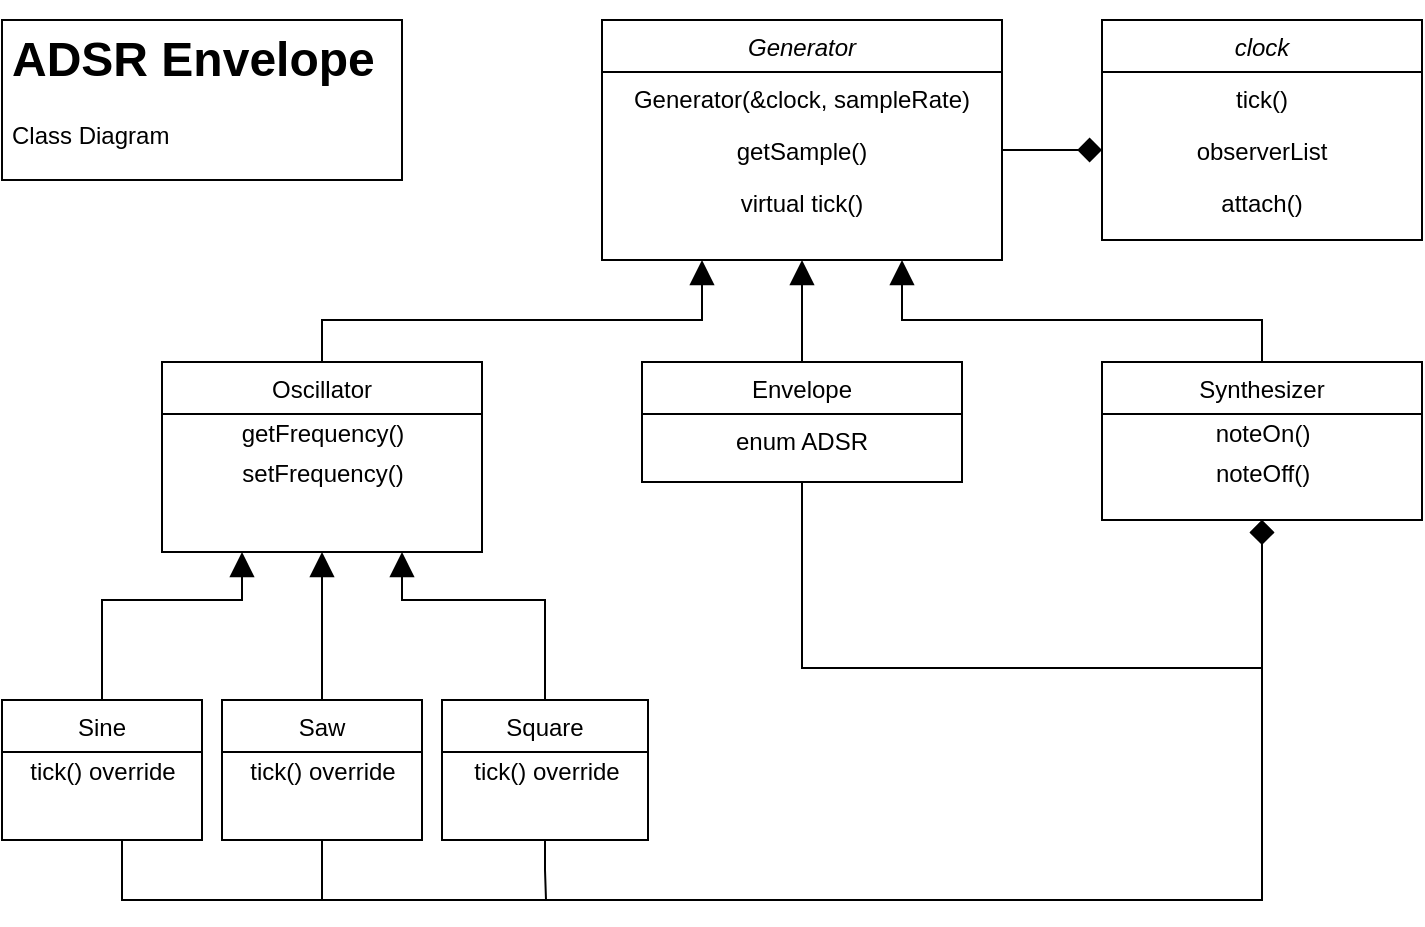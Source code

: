 <mxfile version="14.6.13" type="device"><diagram id="C5RBs43oDa-KdzZeNtuy" name="Class Diagram"><mxGraphModel dx="1884" dy="635" grid="1" gridSize="10" guides="1" tooltips="1" connect="1" arrows="1" fold="1" page="1" pageScale="1" pageWidth="827" pageHeight="1169" math="0" shadow="0"><root><mxCell id="WIyWlLk6GJQsqaUBKTNV-0"/><mxCell id="WIyWlLk6GJQsqaUBKTNV-1" parent="WIyWlLk6GJQsqaUBKTNV-0"/><mxCell id="zkfFHV4jXpPFQw0GAbJ--0" value="Generator" style="swimlane;fontStyle=2;align=center;verticalAlign=top;childLayout=stackLayout;horizontal=1;startSize=26;horizontalStack=0;resizeParent=1;resizeLast=0;collapsible=1;marginBottom=0;rounded=0;shadow=0;strokeWidth=1;" parent="WIyWlLk6GJQsqaUBKTNV-1" vertex="1"><mxGeometry x="-500" y="80" width="200" height="120" as="geometry"><mxRectangle x="230" y="140" width="160" height="26" as="alternateBounds"/></mxGeometry></mxCell><mxCell id="4gD0ttSfGljEJrjNEyOQ-5" value="Generator(&amp;clock, sampleRate)" style="text;align=center;verticalAlign=top;spacingLeft=4;spacingRight=4;overflow=hidden;rotatable=0;points=[[0,0.5],[1,0.5]];portConstraint=eastwest;rounded=0;shadow=0;html=0;" vertex="1" parent="zkfFHV4jXpPFQw0GAbJ--0"><mxGeometry y="26" width="200" height="26" as="geometry"/></mxCell><mxCell id="zkfFHV4jXpPFQw0GAbJ--1" value="getSample()" style="text;align=center;verticalAlign=top;spacingLeft=4;spacingRight=4;overflow=hidden;rotatable=0;points=[[0,0.5],[1,0.5]];portConstraint=eastwest;" parent="zkfFHV4jXpPFQw0GAbJ--0" vertex="1"><mxGeometry y="52" width="200" height="26" as="geometry"/></mxCell><mxCell id="zkfFHV4jXpPFQw0GAbJ--2" value="virtual tick()" style="text;align=center;verticalAlign=top;spacingLeft=4;spacingRight=4;overflow=hidden;rotatable=0;points=[[0,0.5],[1,0.5]];portConstraint=eastwest;rounded=0;shadow=0;html=0;" parent="zkfFHV4jXpPFQw0GAbJ--0" vertex="1"><mxGeometry y="78" width="200" height="26" as="geometry"/></mxCell><mxCell id="zkfFHV4jXpPFQw0GAbJ--6" value="Oscillator" style="swimlane;fontStyle=0;align=center;verticalAlign=top;childLayout=stackLayout;horizontal=1;startSize=26;horizontalStack=0;resizeParent=1;resizeLast=0;collapsible=1;marginBottom=0;rounded=0;shadow=0;strokeWidth=1;" parent="WIyWlLk6GJQsqaUBKTNV-1" vertex="1"><mxGeometry x="-720" y="251" width="160" height="95" as="geometry"><mxRectangle x="130" y="380" width="160" height="26" as="alternateBounds"/></mxGeometry></mxCell><mxCell id="vnhyQKtgKXLsI2Ojwnc1-0" value="getFrequency()" style="text;html=1;align=center;verticalAlign=middle;resizable=0;points=[];autosize=1;strokeColor=none;" parent="zkfFHV4jXpPFQw0GAbJ--6" vertex="1"><mxGeometry y="26" width="160" height="20" as="geometry"/></mxCell><mxCell id="vnhyQKtgKXLsI2Ojwnc1-2" value="setFrequency()" style="text;html=1;align=center;verticalAlign=middle;resizable=0;points=[];autosize=1;strokeColor=none;" parent="zkfFHV4jXpPFQw0GAbJ--6" vertex="1"><mxGeometry y="46" width="160" height="20" as="geometry"/></mxCell><mxCell id="zkfFHV4jXpPFQw0GAbJ--12" value="" style="endArrow=block;endSize=10;endFill=1;shadow=0;strokeWidth=1;rounded=0;edgeStyle=elbowEdgeStyle;elbow=vertical;entryX=0.25;entryY=1;entryDx=0;entryDy=0;" parent="WIyWlLk6GJQsqaUBKTNV-1" source="zkfFHV4jXpPFQw0GAbJ--6" target="zkfFHV4jXpPFQw0GAbJ--0" edge="1"><mxGeometry width="160" relative="1" as="geometry"><mxPoint x="-560" y="193" as="sourcePoint"/><mxPoint x="-560" y="193" as="targetPoint"/><Array as="points"><mxPoint x="-490" y="230"/></Array></mxGeometry></mxCell><mxCell id="LkwUojIPs13GtEyG_uMS-9" style="edgeStyle=orthogonalEdgeStyle;rounded=0;orthogonalLoop=1;jettySize=auto;html=1;endArrow=block;endFill=1;endSize=10;exitX=0.5;exitY=0;exitDx=0;exitDy=0;entryX=0.25;entryY=1;entryDx=0;entryDy=0;" parent="WIyWlLk6GJQsqaUBKTNV-1" source="zkfFHV4jXpPFQw0GAbJ--13" target="zkfFHV4jXpPFQw0GAbJ--6" edge="1"><mxGeometry relative="1" as="geometry"><mxPoint x="-620" y="320" as="targetPoint"/><Array as="points"><mxPoint x="-750" y="370"/><mxPoint x="-680" y="370"/></Array></mxGeometry></mxCell><mxCell id="zkfFHV4jXpPFQw0GAbJ--13" value="Sine" style="swimlane;fontStyle=0;align=center;verticalAlign=top;childLayout=stackLayout;horizontal=1;startSize=26;horizontalStack=0;resizeParent=1;resizeLast=0;collapsible=1;marginBottom=0;rounded=0;shadow=0;strokeWidth=1;" parent="WIyWlLk6GJQsqaUBKTNV-1" vertex="1"><mxGeometry x="-800" y="420" width="100" height="70" as="geometry"><mxRectangle x="-758" y="465" width="170" height="26" as="alternateBounds"/></mxGeometry></mxCell><mxCell id="LkwUojIPs13GtEyG_uMS-15" value="tick() override" style="text;html=1;align=center;verticalAlign=middle;resizable=0;points=[];autosize=1;strokeColor=none;" parent="zkfFHV4jXpPFQw0GAbJ--13" vertex="1"><mxGeometry y="26" width="100" height="20" as="geometry"/></mxCell><mxCell id="zkfFHV4jXpPFQw0GAbJ--17" value="Envelope" style="swimlane;fontStyle=0;align=center;verticalAlign=top;childLayout=stackLayout;horizontal=1;startSize=26;horizontalStack=0;resizeParent=1;resizeLast=0;collapsible=1;marginBottom=0;rounded=0;shadow=0;strokeWidth=1;" parent="WIyWlLk6GJQsqaUBKTNV-1" vertex="1"><mxGeometry x="-480" y="251" width="160" height="60" as="geometry"><mxRectangle x="550" y="140" width="160" height="26" as="alternateBounds"/></mxGeometry></mxCell><mxCell id="LkwUojIPs13GtEyG_uMS-12" value="enum ADSR" style="text;align=center;verticalAlign=top;spacingLeft=4;spacingRight=4;overflow=hidden;rotatable=0;points=[[0,0.5],[1,0.5]];portConstraint=eastwest;rounded=0;shadow=0;html=0;" parent="zkfFHV4jXpPFQw0GAbJ--17" vertex="1"><mxGeometry y="26" width="160" height="26" as="geometry"/></mxCell><mxCell id="zkfFHV4jXpPFQw0GAbJ--26" value="" style="endArrow=block;shadow=0;strokeWidth=1;rounded=0;endFill=1;edgeStyle=elbowEdgeStyle;elbow=vertical;startArrow=none;startFill=0;startSize=0;entryX=0.5;entryY=1;entryDx=0;entryDy=0;exitX=0.5;exitY=0;exitDx=0;exitDy=0;endSize=10;" parent="WIyWlLk6GJQsqaUBKTNV-1" source="zkfFHV4jXpPFQw0GAbJ--17" target="zkfFHV4jXpPFQw0GAbJ--0" edge="1"><mxGeometry x="0.5" y="41" relative="1" as="geometry"><mxPoint x="-352" y="240" as="sourcePoint"/><mxPoint x="-220" y="182" as="targetPoint"/><mxPoint x="-40" y="32" as="offset"/><Array as="points"><mxPoint x="-380" y="240"/><mxPoint x="-360" y="220"/><mxPoint x="-360" y="240"/><mxPoint x="-380" y="190"/></Array></mxGeometry></mxCell><mxCell id="LkwUojIPs13GtEyG_uMS-4" style="edgeStyle=orthogonalEdgeStyle;rounded=0;orthogonalLoop=1;jettySize=auto;html=1;endArrow=block;endFill=1;endSize=10;entryX=0.5;entryY=1;entryDx=0;entryDy=0;exitX=0.5;exitY=0;exitDx=0;exitDy=0;" parent="WIyWlLk6GJQsqaUBKTNV-1" source="LkwUojIPs13GtEyG_uMS-0" target="zkfFHV4jXpPFQw0GAbJ--6" edge="1"><mxGeometry relative="1" as="geometry"><mxPoint x="-600" y="330" as="targetPoint"/><Array as="points"><mxPoint x="-640" y="370"/><mxPoint x="-640" y="370"/></Array></mxGeometry></mxCell><mxCell id="LkwUojIPs13GtEyG_uMS-34" style="edgeStyle=orthogonalEdgeStyle;rounded=0;orthogonalLoop=1;jettySize=auto;html=1;exitX=0.5;exitY=1;exitDx=0;exitDy=0;startArrow=none;startFill=0;endArrow=none;endFill=0;startSize=10;endSize=10;targetPerimeterSpacing=0;" parent="WIyWlLk6GJQsqaUBKTNV-1" source="LkwUojIPs13GtEyG_uMS-0" edge="1"><mxGeometry relative="1" as="geometry"><mxPoint x="-630" y="520" as="targetPoint"/><Array as="points"><mxPoint x="-630" y="520"/></Array></mxGeometry></mxCell><mxCell id="LkwUojIPs13GtEyG_uMS-0" value="Saw" style="swimlane;fontStyle=0;align=center;verticalAlign=top;childLayout=stackLayout;horizontal=1;startSize=26;horizontalStack=0;resizeParent=1;resizeLast=0;collapsible=1;marginBottom=0;rounded=0;shadow=0;strokeWidth=1;" parent="WIyWlLk6GJQsqaUBKTNV-1" vertex="1"><mxGeometry x="-690" y="420" width="100" height="70" as="geometry"><mxRectangle x="340" y="380" width="170" height="26" as="alternateBounds"/></mxGeometry></mxCell><mxCell id="LkwUojIPs13GtEyG_uMS-16" value="tick() override" style="text;html=1;align=center;verticalAlign=middle;resizable=0;points=[];autosize=1;strokeColor=none;" parent="LkwUojIPs13GtEyG_uMS-0" vertex="1"><mxGeometry y="26" width="100" height="20" as="geometry"/></mxCell><mxCell id="LkwUojIPs13GtEyG_uMS-10" style="edgeStyle=orthogonalEdgeStyle;rounded=0;orthogonalLoop=1;jettySize=auto;html=1;endArrow=block;endFill=1;endSize=10;exitX=0.5;exitY=0;exitDx=0;exitDy=0;entryX=0.75;entryY=1;entryDx=0;entryDy=0;" parent="WIyWlLk6GJQsqaUBKTNV-1" source="LkwUojIPs13GtEyG_uMS-5" target="zkfFHV4jXpPFQw0GAbJ--6" edge="1"><mxGeometry relative="1" as="geometry"><mxPoint x="-580" y="365" as="targetPoint"/><Array as="points"><mxPoint x="-528" y="370"/><mxPoint x="-600" y="370"/></Array></mxGeometry></mxCell><mxCell id="LkwUojIPs13GtEyG_uMS-35" style="edgeStyle=orthogonalEdgeStyle;rounded=0;orthogonalLoop=1;jettySize=auto;html=1;exitX=0.5;exitY=1;exitDx=0;exitDy=0;startArrow=none;startFill=0;endArrow=none;endFill=0;startSize=10;endSize=10;targetPerimeterSpacing=0;" parent="WIyWlLk6GJQsqaUBKTNV-1" source="LkwUojIPs13GtEyG_uMS-5" edge="1"><mxGeometry relative="1" as="geometry"><mxPoint x="-528" y="520" as="targetPoint"/><Array as="points"><mxPoint x="-528" y="505"/><mxPoint x="-528" y="520"/></Array></mxGeometry></mxCell><mxCell id="LkwUojIPs13GtEyG_uMS-5" value="Square" style="swimlane;fontStyle=0;align=center;verticalAlign=top;childLayout=stackLayout;horizontal=1;startSize=26;horizontalStack=0;resizeParent=1;resizeLast=0;collapsible=1;marginBottom=0;rounded=0;shadow=0;strokeWidth=1;" parent="WIyWlLk6GJQsqaUBKTNV-1" vertex="1"><mxGeometry x="-580" y="420" width="103" height="70" as="geometry"><mxRectangle x="340" y="380" width="170" height="26" as="alternateBounds"/></mxGeometry></mxCell><mxCell id="LkwUojIPs13GtEyG_uMS-18" value="tick() override" style="text;html=1;align=center;verticalAlign=middle;resizable=0;points=[];autosize=1;strokeColor=none;" parent="LkwUojIPs13GtEyG_uMS-5" vertex="1"><mxGeometry y="26" width="103" height="20" as="geometry"/></mxCell><mxCell id="LkwUojIPs13GtEyG_uMS-24" style="edgeStyle=orthogonalEdgeStyle;rounded=0;orthogonalLoop=1;jettySize=auto;html=1;endArrow=none;endFill=0;endSize=10;startArrow=diamond;startFill=1;targetPerimeterSpacing=0;startSize=10;exitX=0.5;exitY=1;exitDx=0;exitDy=0;entryX=0.5;entryY=1;entryDx=0;entryDy=0;" parent="WIyWlLk6GJQsqaUBKTNV-1" source="LkwUojIPs13GtEyG_uMS-19" target="zkfFHV4jXpPFQw0GAbJ--13" edge="1"><mxGeometry relative="1" as="geometry"><mxPoint x="-160" y="710" as="targetPoint"/><mxPoint x="-170.0" y="447.0" as="sourcePoint"/><Array as="points"><mxPoint x="-170" y="520"/><mxPoint x="-740" y="520"/></Array></mxGeometry></mxCell><mxCell id="LkwUojIPs13GtEyG_uMS-26" style="edgeStyle=orthogonalEdgeStyle;rounded=0;orthogonalLoop=1;jettySize=auto;html=1;entryX=0.5;entryY=1;entryDx=0;entryDy=0;startArrow=diamond;startFill=1;endArrow=none;endFill=0;startSize=10;endSize=10;targetPerimeterSpacing=0;exitX=0.5;exitY=1;exitDx=0;exitDy=0;" parent="WIyWlLk6GJQsqaUBKTNV-1" source="LkwUojIPs13GtEyG_uMS-19" target="zkfFHV4jXpPFQw0GAbJ--17" edge="1"><mxGeometry relative="1" as="geometry"><mxPoint x="-170" y="340" as="sourcePoint"/><Array as="points"><mxPoint x="-170" y="404"/><mxPoint x="-400" y="404"/></Array></mxGeometry></mxCell><mxCell id="LkwUojIPs13GtEyG_uMS-19" value="Synthesizer" style="swimlane;fontStyle=0;align=center;verticalAlign=top;childLayout=stackLayout;horizontal=1;startSize=26;horizontalStack=0;resizeParent=1;resizeLast=0;collapsible=1;marginBottom=0;rounded=0;shadow=0;strokeWidth=1;" parent="WIyWlLk6GJQsqaUBKTNV-1" vertex="1"><mxGeometry x="-250" y="251" width="160" height="79" as="geometry"><mxRectangle x="550" y="140" width="160" height="26" as="alternateBounds"/></mxGeometry></mxCell><mxCell id="LkwUojIPs13GtEyG_uMS-27" value="noteOn()" style="text;html=1;align=center;verticalAlign=middle;resizable=0;points=[];autosize=1;strokeColor=none;" parent="LkwUojIPs13GtEyG_uMS-19" vertex="1"><mxGeometry y="26" width="160" height="20" as="geometry"/></mxCell><mxCell id="LkwUojIPs13GtEyG_uMS-28" value="noteOff()" style="text;html=1;align=center;verticalAlign=middle;resizable=0;points=[];autosize=1;strokeColor=none;" parent="LkwUojIPs13GtEyG_uMS-19" vertex="1"><mxGeometry y="46" width="160" height="20" as="geometry"/></mxCell><mxCell id="LkwUojIPs13GtEyG_uMS-21" style="edgeStyle=orthogonalEdgeStyle;rounded=0;orthogonalLoop=1;jettySize=auto;html=1;endArrow=block;endFill=1;endSize=10;entryX=0.75;entryY=1;entryDx=0;entryDy=0;startArrow=none;startFill=0;startSize=10;exitX=0.5;exitY=0;exitDx=0;exitDy=0;" parent="WIyWlLk6GJQsqaUBKTNV-1" source="LkwUojIPs13GtEyG_uMS-19" target="zkfFHV4jXpPFQw0GAbJ--0" edge="1"><mxGeometry relative="1" as="geometry"><mxPoint x="-380" y="230" as="targetPoint"/><Array as="points"><mxPoint x="-170" y="230"/><mxPoint x="-350" y="230"/></Array><mxPoint x="-172" y="215" as="sourcePoint"/></mxGeometry></mxCell><mxCell id="vnhyQKtgKXLsI2Ojwnc1-10" value="&lt;h1&gt;ADSR Envelope&lt;/h1&gt;&lt;div&gt;Class Diagram&lt;/div&gt;" style="text;html=1;spacing=5;spacingTop=-20;whiteSpace=wrap;overflow=hidden;rounded=0;sketch=0;strokeColor=#030303;" parent="WIyWlLk6GJQsqaUBKTNV-1" vertex="1"><mxGeometry x="-800" y="80" width="200" height="80" as="geometry"/></mxCell><mxCell id="4gD0ttSfGljEJrjNEyOQ-0" value="clock" style="swimlane;fontStyle=2;align=center;verticalAlign=top;childLayout=stackLayout;horizontal=1;startSize=26;horizontalStack=0;resizeParent=1;resizeLast=0;collapsible=1;marginBottom=0;rounded=0;shadow=0;strokeWidth=1;" vertex="1" parent="WIyWlLk6GJQsqaUBKTNV-1"><mxGeometry x="-250" y="80" width="160" height="110" as="geometry"><mxRectangle x="230" y="140" width="160" height="26" as="alternateBounds"/></mxGeometry></mxCell><mxCell id="4gD0ttSfGljEJrjNEyOQ-1" value="tick()" style="text;align=center;verticalAlign=top;spacingLeft=4;spacingRight=4;overflow=hidden;rotatable=0;points=[[0,0.5],[1,0.5]];portConstraint=eastwest;" vertex="1" parent="4gD0ttSfGljEJrjNEyOQ-0"><mxGeometry y="26" width="160" height="26" as="geometry"/></mxCell><mxCell id="4gD0ttSfGljEJrjNEyOQ-4" value="observerList" style="text;align=center;verticalAlign=top;spacingLeft=4;spacingRight=4;overflow=hidden;rotatable=0;points=[[0,0.5],[1,0.5]];portConstraint=eastwest;" vertex="1" parent="4gD0ttSfGljEJrjNEyOQ-0"><mxGeometry y="52" width="160" height="26" as="geometry"/></mxCell><mxCell id="4gD0ttSfGljEJrjNEyOQ-6" value="attach()" style="text;align=center;verticalAlign=top;spacingLeft=4;spacingRight=4;overflow=hidden;rotatable=0;points=[[0,0.5],[1,0.5]];portConstraint=eastwest;rounded=0;shadow=0;html=0;" vertex="1" parent="4gD0ttSfGljEJrjNEyOQ-0"><mxGeometry y="78" width="160" height="26" as="geometry"/></mxCell><mxCell id="4gD0ttSfGljEJrjNEyOQ-3" style="edgeStyle=orthogonalEdgeStyle;rounded=0;orthogonalLoop=1;jettySize=auto;html=1;exitX=1;exitY=0.5;exitDx=0;exitDy=0;entryX=0;entryY=0.5;entryDx=0;entryDy=0;endArrow=diamond;endFill=1;endSize=10;startSize=10;" edge="1" parent="WIyWlLk6GJQsqaUBKTNV-1" source="zkfFHV4jXpPFQw0GAbJ--1" target="4gD0ttSfGljEJrjNEyOQ-4"><mxGeometry relative="1" as="geometry"/></mxCell></root></mxGraphModel></diagram></mxfile>
